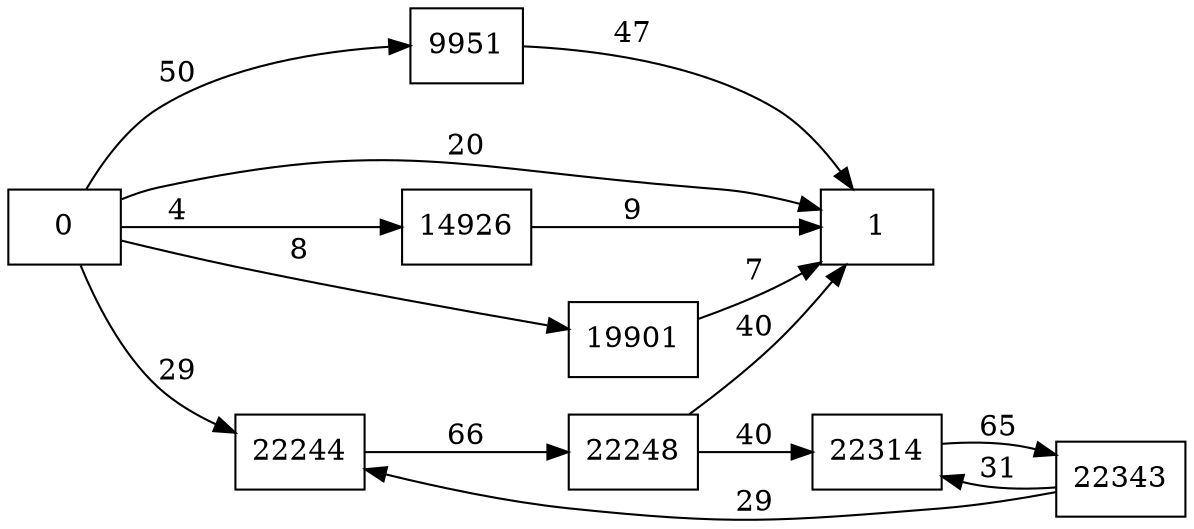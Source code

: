 digraph {
	graph [rankdir=LR]
	node [shape=rectangle]
	9951 -> 1 [label=47]
	14926 -> 1 [label=9]
	19901 -> 1 [label=7]
	22244 -> 22248 [label=66]
	22248 -> 22314 [label=40]
	22248 -> 1 [label=40]
	22314 -> 22343 [label=65]
	22343 -> 22244 [label=29]
	22343 -> 22314 [label=31]
	0 -> 1 [label=20]
	0 -> 9951 [label=50]
	0 -> 14926 [label=4]
	0 -> 19901 [label=8]
	0 -> 22244 [label=29]
}
